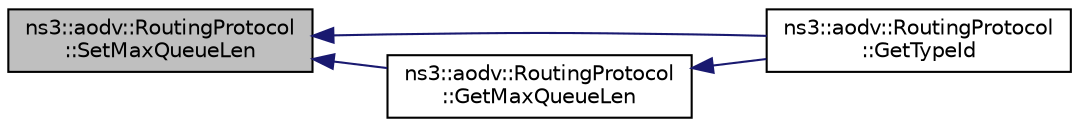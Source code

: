 digraph "ns3::aodv::RoutingProtocol::SetMaxQueueLen"
{
  edge [fontname="Helvetica",fontsize="10",labelfontname="Helvetica",labelfontsize="10"];
  node [fontname="Helvetica",fontsize="10",shape=record];
  rankdir="LR";
  Node1 [label="ns3::aodv::RoutingProtocol\l::SetMaxQueueLen",height=0.2,width=0.4,color="black", fillcolor="grey75", style="filled", fontcolor="black"];
  Node1 -> Node2 [dir="back",color="midnightblue",fontsize="10",style="solid"];
  Node2 [label="ns3::aodv::RoutingProtocol\l::GetTypeId",height=0.2,width=0.4,color="black", fillcolor="white", style="filled",URL="$db/dd0/classns3_1_1aodv_1_1RoutingProtocol.html#a430a9cb799a51fc76e8e1580edf5f413"];
  Node1 -> Node3 [dir="back",color="midnightblue",fontsize="10",style="solid"];
  Node3 [label="ns3::aodv::RoutingProtocol\l::GetMaxQueueLen",height=0.2,width=0.4,color="black", fillcolor="white", style="filled",URL="$db/dd0/classns3_1_1aodv_1_1RoutingProtocol.html#a083d3102e6470b92f3027bc771a9b454"];
  Node3 -> Node2 [dir="back",color="midnightblue",fontsize="10",style="solid"];
}
